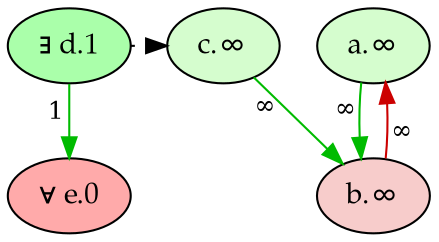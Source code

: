 digraph {
    rankdir="TB"
    node [style=filled fontname="Palatino" fontsize=14]
    node [fillcolor="#AAFFAA"]
    "d" [label="∃ d.1"]
    node [fillcolor="#FFAAAA"]
    "e" [label="∀ e.0"]
    node [fillcolor="#d5fdce"]
    "a" [label="a.∞"]
    "c" [label="c.∞"]
    node [fillcolor="#f7cccb"]
    "b" [label="b.∞"]
    edge[labeldistance=1.5 fontsize=12]
    edge [color="#CC0000" style="solid" dir="forward" taillabel="∞"]
           "b" -> "a" 
    edge [color="#00BB00" style="solid" dir="forward" taillabel="∞"]
           "a" -> "b" 
           "c" -> "b" 
    edge [color="#00BB00" style="solid" dir="forward" taillabel="1"]
           "d" -> "e" 
    edge [color="black" style="dotted" dir="forward" taillabel="" constraint=false]
           "d" -> "c" 
    {rank = max e}
    {rank = min d}
}
